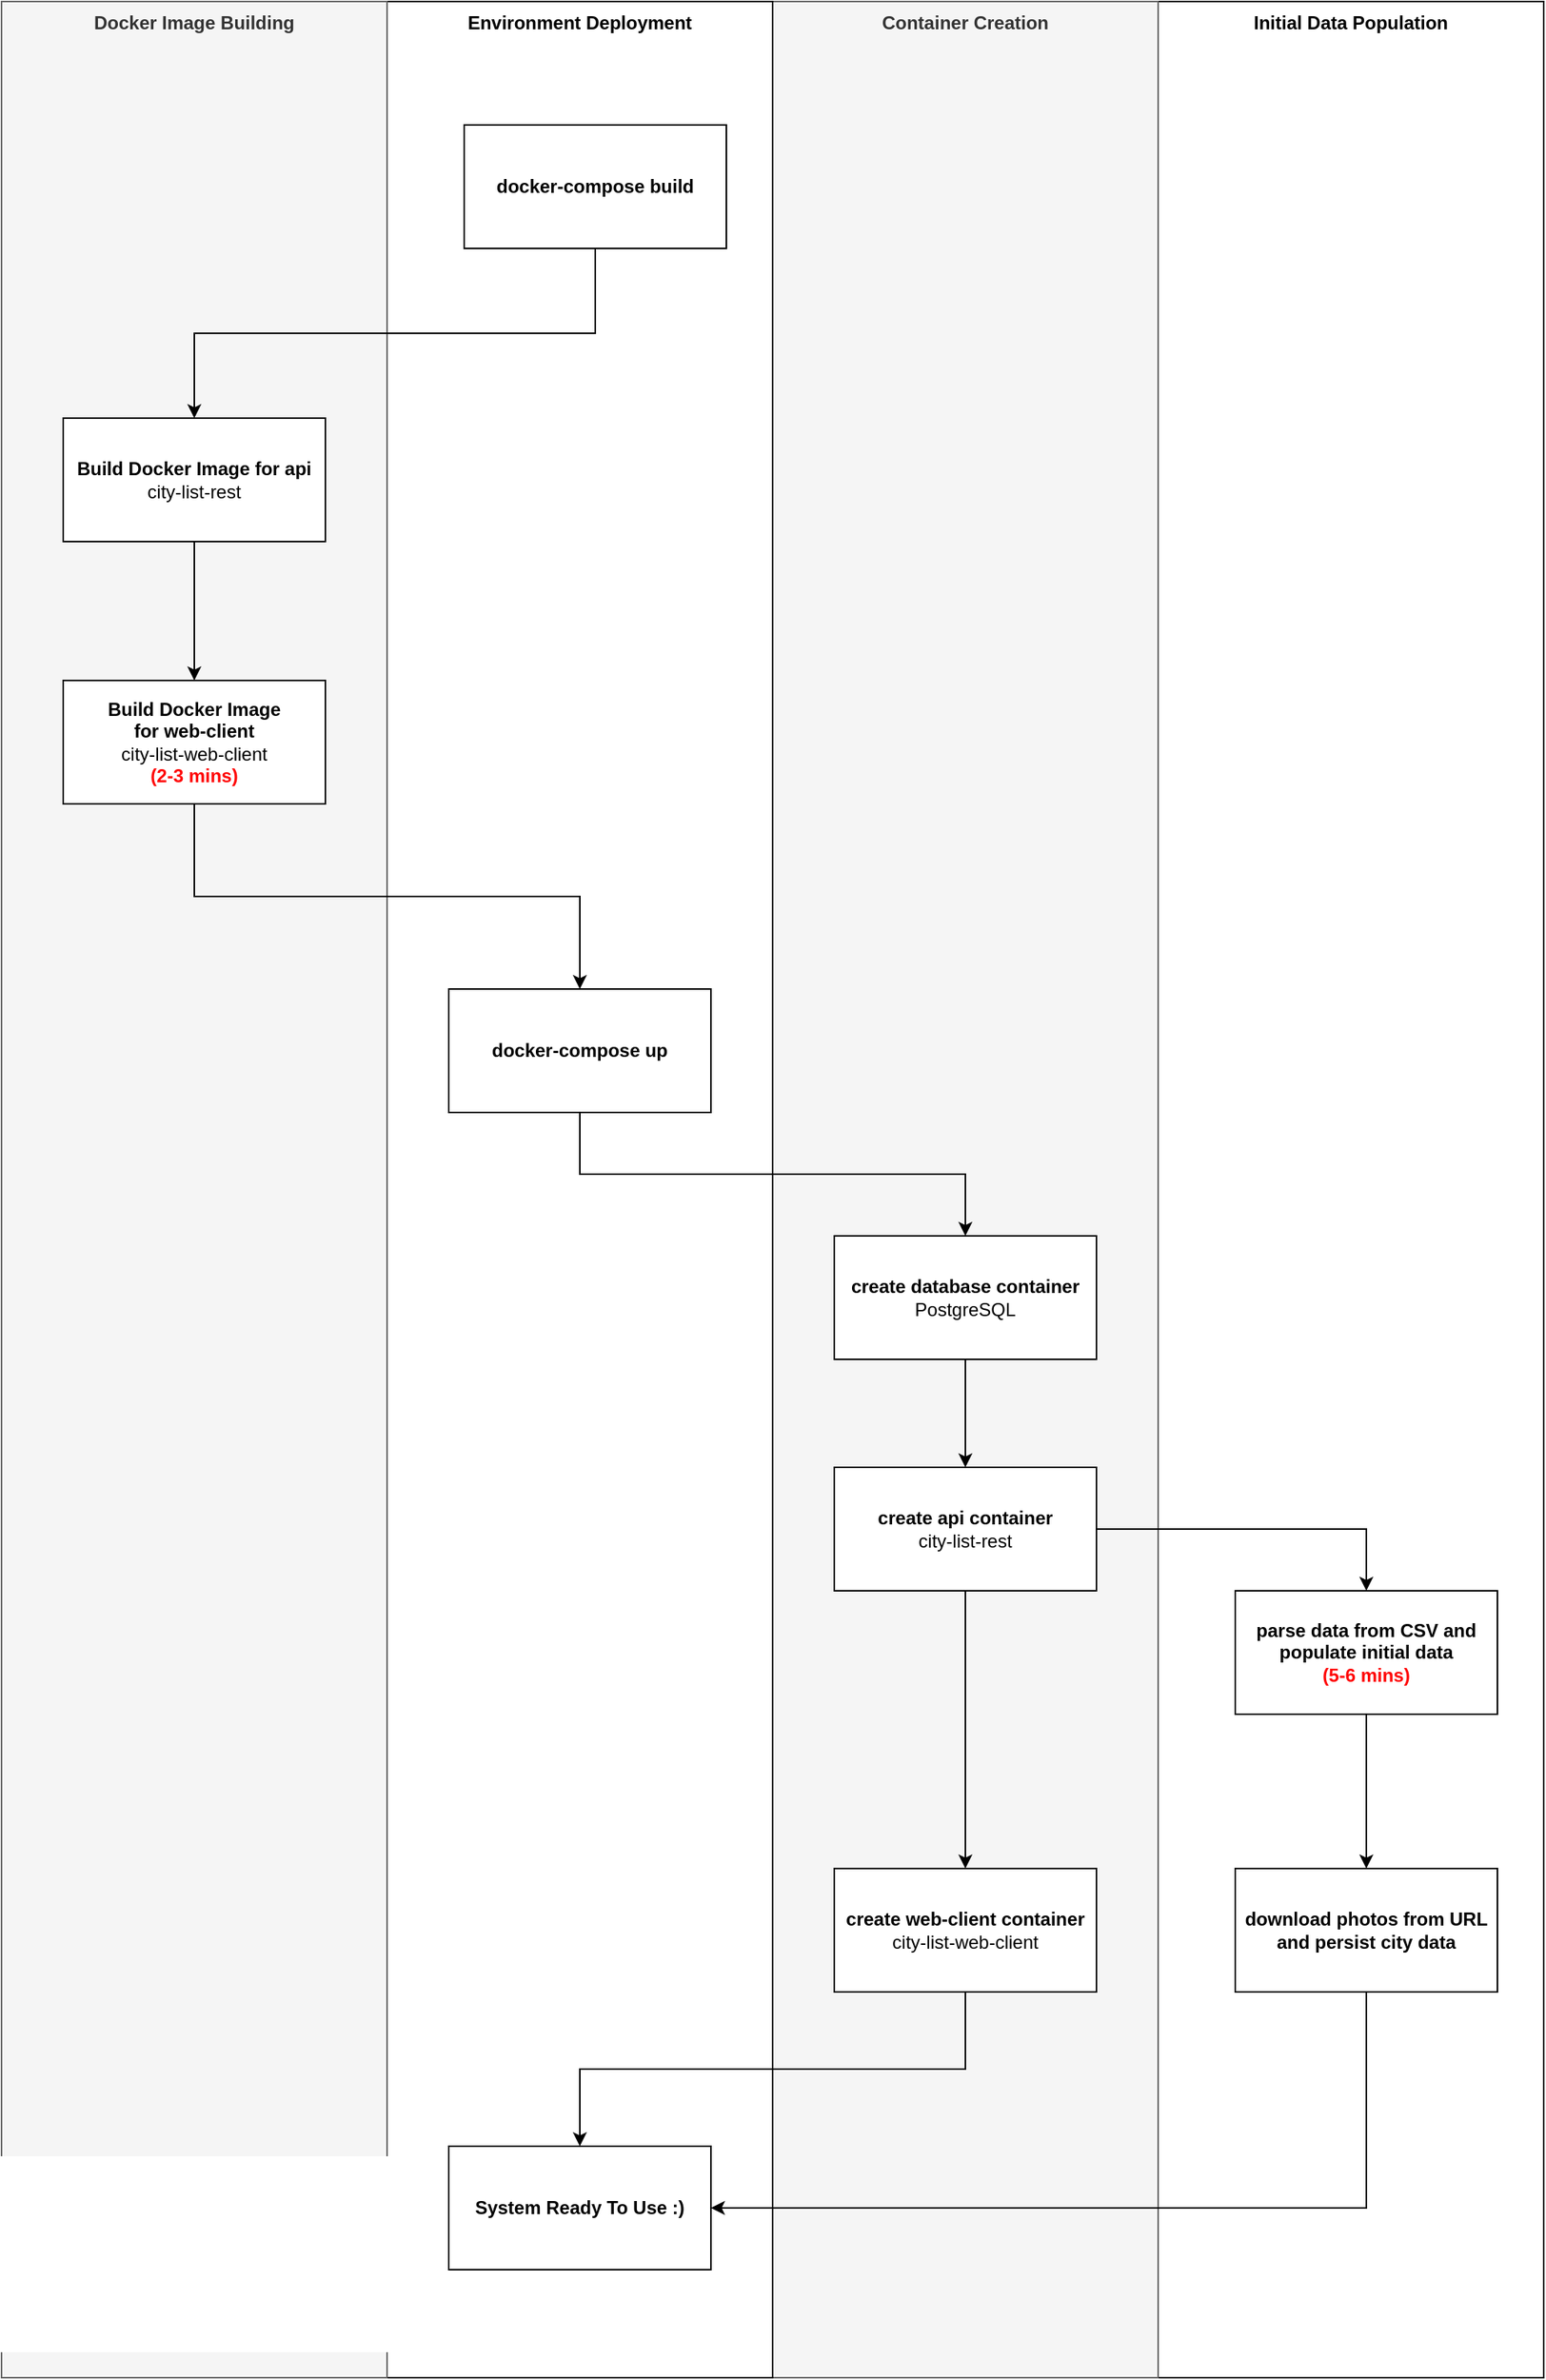 <mxfile version="20.8.16" type="device"><diagram name="Page-1" id="A-aimzhlBp-TM6ugYtly"><mxGraphModel dx="1687" dy="1616" grid="1" gridSize="10" guides="1" tooltips="1" connect="1" arrows="1" fold="1" page="1" pageScale="1" pageWidth="827" pageHeight="1169" math="0" shadow="0"><root><mxCell id="0"/><mxCell id="1" parent="0"/><mxCell id="2DzayCJcmW853ASs3J9M-17" value="Initial Data Population" style="rounded=0;whiteSpace=wrap;html=1;verticalAlign=top;fontStyle=1" vertex="1" parent="1"><mxGeometry x="850" y="70" width="250" height="1540" as="geometry"/></mxCell><mxCell id="2DzayCJcmW853ASs3J9M-10" value="Container Creation" style="rounded=0;whiteSpace=wrap;html=1;verticalAlign=top;fontStyle=1;fillColor=#f5f5f5;fontColor=#333333;strokeColor=#666666;" vertex="1" parent="1"><mxGeometry x="600" y="70" width="250" height="1540" as="geometry"/></mxCell><mxCell id="2DzayCJcmW853ASs3J9M-9" value="Environment Deployment" style="rounded=0;whiteSpace=wrap;html=1;verticalAlign=top;fontStyle=1" vertex="1" parent="1"><mxGeometry x="350" y="70" width="250" height="1540" as="geometry"/></mxCell><mxCell id="2DzayCJcmW853ASs3J9M-8" value="Docker Image Building" style="rounded=0;whiteSpace=wrap;html=1;verticalAlign=top;fontStyle=1;fillColor=#f5f5f5;fontColor=#333333;strokeColor=#666666;" vertex="1" parent="1"><mxGeometry x="100" y="70" width="250" height="1540" as="geometry"/></mxCell><mxCell id="2DzayCJcmW853ASs3J9M-3" value="" style="edgeStyle=orthogonalEdgeStyle;rounded=0;orthogonalLoop=1;jettySize=auto;html=1;" edge="1" parent="1" source="2DzayCJcmW853ASs3J9M-1" target="2DzayCJcmW853ASs3J9M-2"><mxGeometry relative="1" as="geometry"/></mxCell><mxCell id="2DzayCJcmW853ASs3J9M-1" value="&lt;b&gt;Build Docker Image for api&lt;/b&gt;&lt;br&gt;city-list-rest" style="rounded=0;whiteSpace=wrap;html=1;" vertex="1" parent="1"><mxGeometry x="140" y="340" width="170" height="80" as="geometry"/></mxCell><mxCell id="2DzayCJcmW853ASs3J9M-5" value="" style="edgeStyle=orthogonalEdgeStyle;rounded=0;orthogonalLoop=1;jettySize=auto;html=1;exitX=0.5;exitY=1;exitDx=0;exitDy=0;" edge="1" parent="1" source="2DzayCJcmW853ASs3J9M-2" target="2DzayCJcmW853ASs3J9M-4"><mxGeometry relative="1" as="geometry"><mxPoint x="460" y="620" as="sourcePoint"/></mxGeometry></mxCell><mxCell id="2DzayCJcmW853ASs3J9M-2" value="&lt;b style=&quot;border-color: var(--border-color);&quot;&gt;Build Docker Image &lt;br&gt;for web-client&lt;/b&gt;&lt;br style=&quot;border-color: var(--border-color);&quot;&gt;city-list-web-client&lt;br&gt;&lt;font color=&quot;#ff0303&quot;&gt;&lt;b&gt;(2-3 mins)&lt;/b&gt;&lt;/font&gt;" style="rounded=0;whiteSpace=wrap;html=1;" vertex="1" parent="1"><mxGeometry x="140" y="510" width="170" height="80" as="geometry"/></mxCell><mxCell id="2DzayCJcmW853ASs3J9M-14" style="edgeStyle=orthogonalEdgeStyle;rounded=0;orthogonalLoop=1;jettySize=auto;html=1;exitX=0.5;exitY=1;exitDx=0;exitDy=0;entryX=0.5;entryY=0;entryDx=0;entryDy=0;" edge="1" parent="1" source="2DzayCJcmW853ASs3J9M-4" target="2DzayCJcmW853ASs3J9M-11"><mxGeometry relative="1" as="geometry"/></mxCell><mxCell id="2DzayCJcmW853ASs3J9M-4" value="&lt;span style=&quot;border-color: var(--border-color);&quot;&gt;&lt;b&gt;docker-compose up&lt;/b&gt;&lt;br&gt;&lt;/span&gt;" style="rounded=0;whiteSpace=wrap;html=1;" vertex="1" parent="1"><mxGeometry x="390" y="710" width="170" height="80" as="geometry"/></mxCell><mxCell id="2DzayCJcmW853ASs3J9M-7" style="edgeStyle=orthogonalEdgeStyle;rounded=0;orthogonalLoop=1;jettySize=auto;html=1;exitX=0.5;exitY=1;exitDx=0;exitDy=0;entryX=0.5;entryY=0;entryDx=0;entryDy=0;" edge="1" parent="1" source="2DzayCJcmW853ASs3J9M-6" target="2DzayCJcmW853ASs3J9M-1"><mxGeometry relative="1" as="geometry"/></mxCell><mxCell id="2DzayCJcmW853ASs3J9M-6" value="&lt;b&gt;docker-compose build&lt;/b&gt;" style="rounded=0;whiteSpace=wrap;html=1;" vertex="1" parent="1"><mxGeometry x="400" y="150" width="170" height="80" as="geometry"/></mxCell><mxCell id="2DzayCJcmW853ASs3J9M-15" style="edgeStyle=orthogonalEdgeStyle;rounded=0;orthogonalLoop=1;jettySize=auto;html=1;exitX=0.5;exitY=1;exitDx=0;exitDy=0;entryX=0.5;entryY=0;entryDx=0;entryDy=0;" edge="1" parent="1" source="2DzayCJcmW853ASs3J9M-11" target="2DzayCJcmW853ASs3J9M-12"><mxGeometry relative="1" as="geometry"/></mxCell><mxCell id="2DzayCJcmW853ASs3J9M-11" value="&lt;span style=&quot;border-color: var(--border-color);&quot;&gt;&lt;b&gt;create database container&lt;/b&gt;&lt;br&gt;PostgreSQL&lt;br&gt;&lt;/span&gt;" style="rounded=0;whiteSpace=wrap;html=1;" vertex="1" parent="1"><mxGeometry x="640" y="870" width="170" height="80" as="geometry"/></mxCell><mxCell id="2DzayCJcmW853ASs3J9M-16" style="edgeStyle=orthogonalEdgeStyle;rounded=0;orthogonalLoop=1;jettySize=auto;html=1;exitX=0.5;exitY=1;exitDx=0;exitDy=0;entryX=0.5;entryY=0;entryDx=0;entryDy=0;" edge="1" parent="1" source="2DzayCJcmW853ASs3J9M-12" target="2DzayCJcmW853ASs3J9M-13"><mxGeometry relative="1" as="geometry"/></mxCell><mxCell id="2DzayCJcmW853ASs3J9M-19" style="edgeStyle=orthogonalEdgeStyle;rounded=0;orthogonalLoop=1;jettySize=auto;html=1;exitX=1;exitY=0.5;exitDx=0;exitDy=0;entryX=0.5;entryY=0;entryDx=0;entryDy=0;" edge="1" parent="1" source="2DzayCJcmW853ASs3J9M-12" target="2DzayCJcmW853ASs3J9M-18"><mxGeometry relative="1" as="geometry"/></mxCell><mxCell id="2DzayCJcmW853ASs3J9M-12" value="&lt;span style=&quot;border-color: var(--border-color);&quot;&gt;&lt;b&gt;create api container&lt;/b&gt;&lt;br&gt;city-list-rest&lt;br&gt;&lt;/span&gt;" style="rounded=0;whiteSpace=wrap;html=1;" vertex="1" parent="1"><mxGeometry x="640" y="1020" width="170" height="80" as="geometry"/></mxCell><mxCell id="2DzayCJcmW853ASs3J9M-25" style="edgeStyle=orthogonalEdgeStyle;rounded=0;orthogonalLoop=1;jettySize=auto;html=1;exitX=0.5;exitY=1;exitDx=0;exitDy=0;entryX=0.5;entryY=0;entryDx=0;entryDy=0;" edge="1" parent="1" source="2DzayCJcmW853ASs3J9M-13" target="2DzayCJcmW853ASs3J9M-24"><mxGeometry relative="1" as="geometry"/></mxCell><mxCell id="2DzayCJcmW853ASs3J9M-13" value="&lt;span style=&quot;border-color: var(--border-color);&quot;&gt;&lt;b&gt;create web-client container&lt;/b&gt;&lt;br&gt;city-list-web-client&lt;br&gt;&lt;/span&gt;" style="rounded=0;whiteSpace=wrap;html=1;" vertex="1" parent="1"><mxGeometry x="640" y="1280" width="170" height="80" as="geometry"/></mxCell><mxCell id="2DzayCJcmW853ASs3J9M-23" value="" style="edgeStyle=orthogonalEdgeStyle;rounded=0;orthogonalLoop=1;jettySize=auto;html=1;" edge="1" parent="1" source="2DzayCJcmW853ASs3J9M-18" target="2DzayCJcmW853ASs3J9M-22"><mxGeometry relative="1" as="geometry"/></mxCell><mxCell id="2DzayCJcmW853ASs3J9M-18" value="&lt;span style=&quot;border-color: var(--border-color);&quot;&gt;&lt;b&gt;parse data from CSV and populate initial data&lt;br&gt;&lt;/b&gt;&lt;span style=&quot;border-color: var(--border-color); color: rgb(255, 3, 3);&quot;&gt;&lt;b&gt;(5-6 mins)&lt;/b&gt;&lt;/span&gt;&lt;br&gt;&lt;/span&gt;" style="rounded=0;whiteSpace=wrap;html=1;" vertex="1" parent="1"><mxGeometry x="900" y="1100" width="170" height="80" as="geometry"/></mxCell><mxCell id="2DzayCJcmW853ASs3J9M-26" style="edgeStyle=orthogonalEdgeStyle;rounded=0;orthogonalLoop=1;jettySize=auto;html=1;exitX=0.5;exitY=1;exitDx=0;exitDy=0;entryX=1;entryY=0.5;entryDx=0;entryDy=0;" edge="1" parent="1" source="2DzayCJcmW853ASs3J9M-22" target="2DzayCJcmW853ASs3J9M-24"><mxGeometry relative="1" as="geometry"/></mxCell><mxCell id="2DzayCJcmW853ASs3J9M-22" value="&lt;span style=&quot;border-color: var(--border-color);&quot;&gt;&lt;b&gt;download photos from URL&lt;br&gt;and persist city data&lt;/b&gt;&lt;br&gt;&lt;/span&gt;" style="rounded=0;whiteSpace=wrap;html=1;" vertex="1" parent="1"><mxGeometry x="900" y="1280" width="170" height="80" as="geometry"/></mxCell><mxCell id="2DzayCJcmW853ASs3J9M-24" value="&lt;span style=&quot;border-color: var(--border-color);&quot;&gt;&lt;b&gt;System Ready To Use :)&lt;/b&gt;&lt;br&gt;&lt;/span&gt;" style="rounded=0;whiteSpace=wrap;html=1;" vertex="1" parent="1"><mxGeometry x="390" y="1460" width="170" height="80" as="geometry"/></mxCell></root></mxGraphModel></diagram></mxfile>